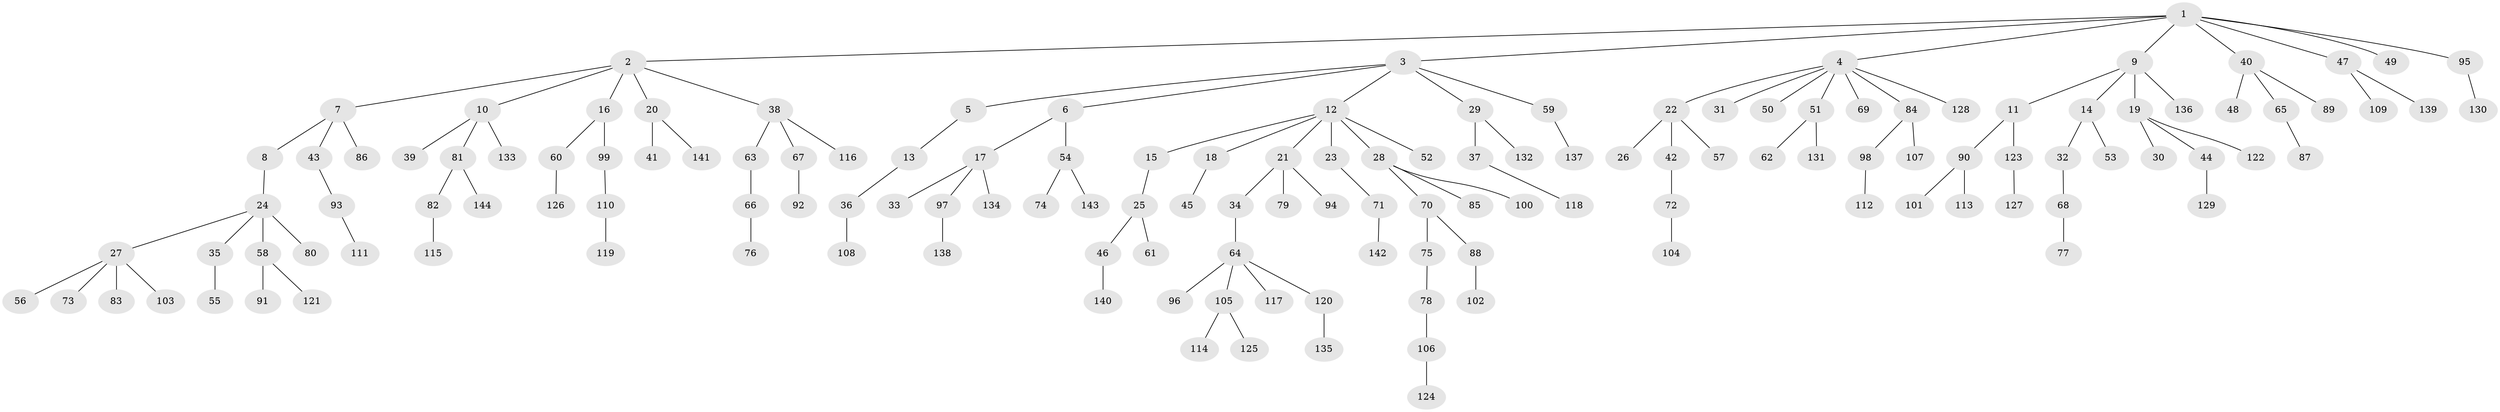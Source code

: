 // Generated by graph-tools (version 1.1) at 2025/02/03/09/25 03:02:21]
// undirected, 144 vertices, 143 edges
graph export_dot {
graph [start="1"]
  node [color=gray90,style=filled];
  1;
  2;
  3;
  4;
  5;
  6;
  7;
  8;
  9;
  10;
  11;
  12;
  13;
  14;
  15;
  16;
  17;
  18;
  19;
  20;
  21;
  22;
  23;
  24;
  25;
  26;
  27;
  28;
  29;
  30;
  31;
  32;
  33;
  34;
  35;
  36;
  37;
  38;
  39;
  40;
  41;
  42;
  43;
  44;
  45;
  46;
  47;
  48;
  49;
  50;
  51;
  52;
  53;
  54;
  55;
  56;
  57;
  58;
  59;
  60;
  61;
  62;
  63;
  64;
  65;
  66;
  67;
  68;
  69;
  70;
  71;
  72;
  73;
  74;
  75;
  76;
  77;
  78;
  79;
  80;
  81;
  82;
  83;
  84;
  85;
  86;
  87;
  88;
  89;
  90;
  91;
  92;
  93;
  94;
  95;
  96;
  97;
  98;
  99;
  100;
  101;
  102;
  103;
  104;
  105;
  106;
  107;
  108;
  109;
  110;
  111;
  112;
  113;
  114;
  115;
  116;
  117;
  118;
  119;
  120;
  121;
  122;
  123;
  124;
  125;
  126;
  127;
  128;
  129;
  130;
  131;
  132;
  133;
  134;
  135;
  136;
  137;
  138;
  139;
  140;
  141;
  142;
  143;
  144;
  1 -- 2;
  1 -- 3;
  1 -- 4;
  1 -- 9;
  1 -- 40;
  1 -- 47;
  1 -- 49;
  1 -- 95;
  2 -- 7;
  2 -- 10;
  2 -- 16;
  2 -- 20;
  2 -- 38;
  3 -- 5;
  3 -- 6;
  3 -- 12;
  3 -- 29;
  3 -- 59;
  4 -- 22;
  4 -- 31;
  4 -- 50;
  4 -- 51;
  4 -- 69;
  4 -- 84;
  4 -- 128;
  5 -- 13;
  6 -- 17;
  6 -- 54;
  7 -- 8;
  7 -- 43;
  7 -- 86;
  8 -- 24;
  9 -- 11;
  9 -- 14;
  9 -- 19;
  9 -- 136;
  10 -- 39;
  10 -- 81;
  10 -- 133;
  11 -- 90;
  11 -- 123;
  12 -- 15;
  12 -- 18;
  12 -- 21;
  12 -- 23;
  12 -- 28;
  12 -- 52;
  13 -- 36;
  14 -- 32;
  14 -- 53;
  15 -- 25;
  16 -- 60;
  16 -- 99;
  17 -- 33;
  17 -- 97;
  17 -- 134;
  18 -- 45;
  19 -- 30;
  19 -- 44;
  19 -- 122;
  20 -- 41;
  20 -- 141;
  21 -- 34;
  21 -- 79;
  21 -- 94;
  22 -- 26;
  22 -- 42;
  22 -- 57;
  23 -- 71;
  24 -- 27;
  24 -- 35;
  24 -- 58;
  24 -- 80;
  25 -- 46;
  25 -- 61;
  27 -- 56;
  27 -- 73;
  27 -- 83;
  27 -- 103;
  28 -- 70;
  28 -- 85;
  28 -- 100;
  29 -- 37;
  29 -- 132;
  32 -- 68;
  34 -- 64;
  35 -- 55;
  36 -- 108;
  37 -- 118;
  38 -- 63;
  38 -- 67;
  38 -- 116;
  40 -- 48;
  40 -- 65;
  40 -- 89;
  42 -- 72;
  43 -- 93;
  44 -- 129;
  46 -- 140;
  47 -- 109;
  47 -- 139;
  51 -- 62;
  51 -- 131;
  54 -- 74;
  54 -- 143;
  58 -- 91;
  58 -- 121;
  59 -- 137;
  60 -- 126;
  63 -- 66;
  64 -- 96;
  64 -- 105;
  64 -- 117;
  64 -- 120;
  65 -- 87;
  66 -- 76;
  67 -- 92;
  68 -- 77;
  70 -- 75;
  70 -- 88;
  71 -- 142;
  72 -- 104;
  75 -- 78;
  78 -- 106;
  81 -- 82;
  81 -- 144;
  82 -- 115;
  84 -- 98;
  84 -- 107;
  88 -- 102;
  90 -- 101;
  90 -- 113;
  93 -- 111;
  95 -- 130;
  97 -- 138;
  98 -- 112;
  99 -- 110;
  105 -- 114;
  105 -- 125;
  106 -- 124;
  110 -- 119;
  120 -- 135;
  123 -- 127;
}
